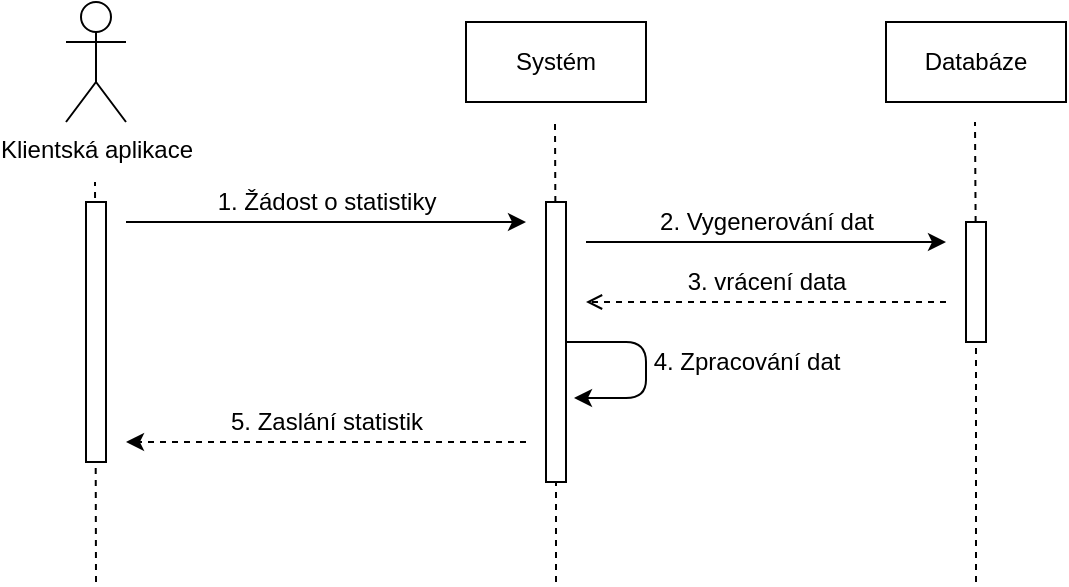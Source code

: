 <mxfile version="13.0.9" type="device"><diagram id="kC9qeAuquois-h-zK2yM" name="Page-1"><mxGraphModel dx="1422" dy="774" grid="1" gridSize="10" guides="1" tooltips="1" connect="1" arrows="1" fold="1" page="1" pageScale="1" pageWidth="192000" pageHeight="108000" math="0" shadow="0"><root><mxCell id="0"/><mxCell id="1" parent="0"/><mxCell id="oM9XufygJKRdlL9ZjbB3-1" value="Klientská aplikace" style="shape=umlActor;verticalLabelPosition=bottom;labelBackgroundColor=#ffffff;verticalAlign=top;html=1;outlineConnect=0;" parent="1" vertex="1"><mxGeometry x="50" y="40" width="30" height="60" as="geometry"/></mxCell><mxCell id="oM9XufygJKRdlL9ZjbB3-3" value="" style="endArrow=none;dashed=1;html=1;" parent="1" edge="1"><mxGeometry width="50" height="50" relative="1" as="geometry"><mxPoint x="65" y="330" as="sourcePoint"/><mxPoint x="64.5" y="130" as="targetPoint"/></mxGeometry></mxCell><mxCell id="oM9XufygJKRdlL9ZjbB3-4" value="Systém" style="rounded=0;whiteSpace=wrap;html=1;" parent="1" vertex="1"><mxGeometry x="250" y="50" width="90" height="40" as="geometry"/></mxCell><mxCell id="oM9XufygJKRdlL9ZjbB3-5" value="" style="endArrow=none;dashed=1;html=1;" parent="1" source="oM9XufygJKRdlL9ZjbB3-14" edge="1"><mxGeometry width="50" height="50" relative="1" as="geometry"><mxPoint x="295" y="720" as="sourcePoint"/><mxPoint x="294.5" y="100" as="targetPoint"/></mxGeometry></mxCell><mxCell id="oM9XufygJKRdlL9ZjbB3-6" value="" style="endArrow=classic;html=1;" parent="1" edge="1"><mxGeometry width="50" height="50" relative="1" as="geometry"><mxPoint x="80" y="150" as="sourcePoint"/><mxPoint x="280" y="150" as="targetPoint"/></mxGeometry></mxCell><mxCell id="oM9XufygJKRdlL9ZjbB3-13" value="1. Žádost o statistiky" style="edgeLabel;html=1;align=center;verticalAlign=middle;resizable=0;points=[];fontSize=12;" parent="oM9XufygJKRdlL9ZjbB3-6" vertex="1" connectable="0"><mxGeometry x="0.4" relative="1" as="geometry"><mxPoint x="-40" y="-10" as="offset"/></mxGeometry></mxCell><mxCell id="oM9XufygJKRdlL9ZjbB3-10" value="" style="rounded=0;whiteSpace=wrap;html=1;" parent="1" vertex="1"><mxGeometry x="60" y="140" width="10" height="130" as="geometry"/></mxCell><mxCell id="oM9XufygJKRdlL9ZjbB3-14" value="" style="rounded=0;whiteSpace=wrap;html=1;fontSize=12;" parent="1" vertex="1"><mxGeometry x="290" y="140" width="10" height="140" as="geometry"/></mxCell><mxCell id="oM9XufygJKRdlL9ZjbB3-15" value="" style="endArrow=none;dashed=1;html=1;" parent="1" target="oM9XufygJKRdlL9ZjbB3-14" edge="1"><mxGeometry width="50" height="50" relative="1" as="geometry"><mxPoint x="295" y="330" as="sourcePoint"/><mxPoint x="294.5" y="100" as="targetPoint"/></mxGeometry></mxCell><mxCell id="oM9XufygJKRdlL9ZjbB3-21" value="Databáze" style="rounded=0;whiteSpace=wrap;html=1;fontSize=12;" parent="1" vertex="1"><mxGeometry x="460" y="50" width="90" height="40" as="geometry"/></mxCell><mxCell id="oM9XufygJKRdlL9ZjbB3-22" value="" style="endArrow=none;dashed=1;html=1;" parent="1" source="oM9XufygJKRdlL9ZjbB3-25" edge="1"><mxGeometry width="50" height="50" relative="1" as="geometry"><mxPoint x="505" y="720" as="sourcePoint"/><mxPoint x="504.5" y="100" as="targetPoint"/></mxGeometry></mxCell><mxCell id="oM9XufygJKRdlL9ZjbB3-23" value="" style="endArrow=classic;html=1;fontSize=12;" parent="1" edge="1"><mxGeometry width="50" height="50" relative="1" as="geometry"><mxPoint x="310" y="160" as="sourcePoint"/><mxPoint x="490" y="160" as="targetPoint"/></mxGeometry></mxCell><mxCell id="oM9XufygJKRdlL9ZjbB3-24" value="2. Vygenerování dat" style="edgeLabel;html=1;align=center;verticalAlign=middle;resizable=0;points=[];fontSize=12;" parent="oM9XufygJKRdlL9ZjbB3-23" vertex="1" connectable="0"><mxGeometry x="0.491" y="-2" relative="1" as="geometry"><mxPoint x="-44" y="-12" as="offset"/></mxGeometry></mxCell><mxCell id="oM9XufygJKRdlL9ZjbB3-25" value="" style="rounded=0;whiteSpace=wrap;html=1;fontSize=12;" parent="1" vertex="1"><mxGeometry x="500" y="150" width="10" height="60" as="geometry"/></mxCell><mxCell id="oM9XufygJKRdlL9ZjbB3-26" value="" style="endArrow=none;dashed=1;html=1;" parent="1" target="oM9XufygJKRdlL9ZjbB3-25" edge="1"><mxGeometry width="50" height="50" relative="1" as="geometry"><mxPoint x="505" y="330" as="sourcePoint"/><mxPoint x="504.5" y="100" as="targetPoint"/></mxGeometry></mxCell><mxCell id="oM9XufygJKRdlL9ZjbB3-27" value="" style="endArrow=open;html=1;fontSize=12;dashed=1;endFill=0;" parent="1" edge="1"><mxGeometry width="50" height="50" relative="1" as="geometry"><mxPoint x="490" y="190" as="sourcePoint"/><mxPoint x="310" y="190" as="targetPoint"/></mxGeometry></mxCell><mxCell id="oM9XufygJKRdlL9ZjbB3-28" value="3. vrácení data" style="edgeLabel;html=1;align=center;verticalAlign=middle;resizable=0;points=[];fontSize=12;" parent="oM9XufygJKRdlL9ZjbB3-27" vertex="1" connectable="0"><mxGeometry x="-0.267" y="2" relative="1" as="geometry"><mxPoint x="-24" y="-12" as="offset"/></mxGeometry></mxCell><mxCell id="oM9XufygJKRdlL9ZjbB3-29" value="" style="endArrow=classic;html=1;dashed=1;fontSize=12;" parent="1" edge="1"><mxGeometry width="50" height="50" relative="1" as="geometry"><mxPoint x="280" y="260" as="sourcePoint"/><mxPoint x="80" y="260" as="targetPoint"/></mxGeometry></mxCell><mxCell id="oM9XufygJKRdlL9ZjbB3-30" value="5. Zaslání statistik" style="edgeLabel;html=1;align=center;verticalAlign=middle;resizable=0;points=[];fontSize=12;" parent="oM9XufygJKRdlL9ZjbB3-29" vertex="1" connectable="0"><mxGeometry x="-0.756" relative="1" as="geometry"><mxPoint x="-76" y="-10" as="offset"/></mxGeometry></mxCell><mxCell id="oM9XufygJKRdlL9ZjbB3-32" value="" style="endArrow=classic;html=1;entryX=1.4;entryY=0.7;entryDx=0;entryDy=0;entryPerimeter=0;" parent="1" target="oM9XufygJKRdlL9ZjbB3-14" edge="1"><mxGeometry width="50" height="50" relative="1" as="geometry"><mxPoint x="300" y="210" as="sourcePoint"/><mxPoint x="350" y="270" as="targetPoint"/><Array as="points"><mxPoint x="340" y="210"/><mxPoint x="340" y="238"/></Array></mxGeometry></mxCell><mxCell id="oM9XufygJKRdlL9ZjbB3-33" value="4. Zpracování dat" style="edgeLabel;html=1;align=center;verticalAlign=middle;resizable=0;points=[];fontSize=12;" parent="oM9XufygJKRdlL9ZjbB3-32" vertex="1" connectable="0"><mxGeometry x="0.4" relative="1" as="geometry"><mxPoint x="55" y="-18" as="offset"/></mxGeometry></mxCell></root></mxGraphModel></diagram></mxfile>